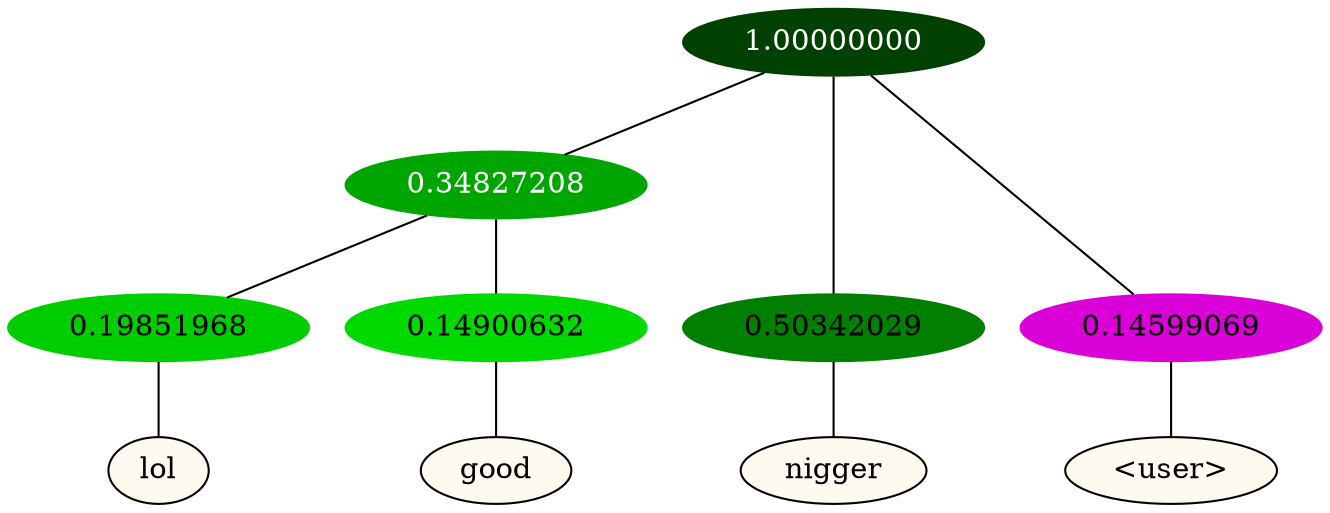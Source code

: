 graph {
	node [format=png height=0.15 nodesep=0.001 ordering=out overlap=prism overlap_scaling=0.01 ranksep=0.001 ratio=0.2 style=filled width=0.15]
	{
		rank=same
		a_w_4 [label=lol color=black fillcolor=floralwhite style="filled,solid"]
		a_w_5 [label=good color=black fillcolor=floralwhite style="filled,solid"]
		a_w_2 [label=nigger color=black fillcolor=floralwhite style="filled,solid"]
		a_w_3 [label="\<user\>" color=black fillcolor=floralwhite style="filled,solid"]
	}
	a_n_4 -- a_w_4
	a_n_5 -- a_w_5
	a_n_2 -- a_w_2
	a_n_3 -- a_w_3
	{
		rank=same
		a_n_4 [label=0.19851968 color="0.334 1.000 0.801" fontcolor=black]
		a_n_5 [label=0.14900632 color="0.334 1.000 0.851" fontcolor=black]
		a_n_2 [label=0.50342029 color="0.334 1.000 0.497" fontcolor=black]
		a_n_3 [label=0.14599069 color="0.835 1.000 0.854" fontcolor=black]
	}
	a_n_0 [label=1.00000000 color="0.334 1.000 0.250" fontcolor=grey99]
	a_n_1 [label=0.34827208 color="0.334 1.000 0.652" fontcolor=grey99]
	a_n_0 -- a_n_1
	a_n_0 -- a_n_2
	a_n_0 -- a_n_3
	a_n_1 -- a_n_4
	a_n_1 -- a_n_5
}
